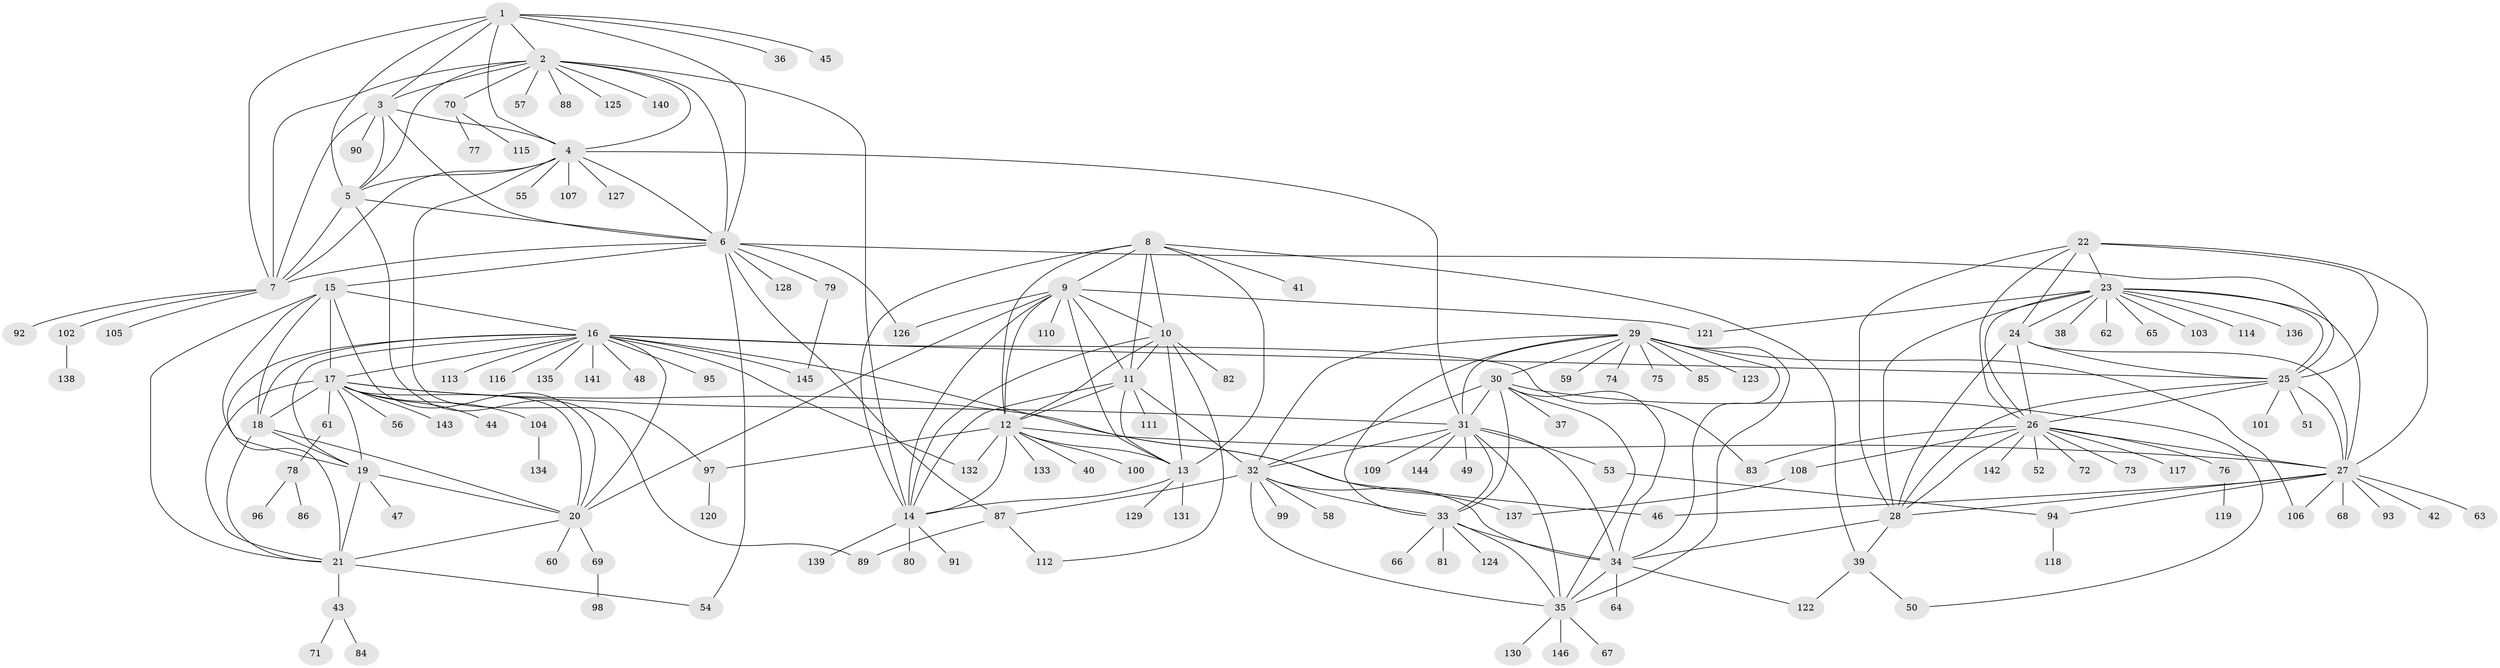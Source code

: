 // coarse degree distribution, {7: 0.025210084033613446, 15: 0.008403361344537815, 4: 0.008403361344537815, 11: 0.025210084033613446, 8: 0.01680672268907563, 5: 0.03361344537815126, 10: 0.03361344537815126, 17: 0.008403361344537815, 6: 0.008403361344537815, 9: 0.025210084033613446, 12: 0.025210084033613446, 1: 0.6218487394957983, 3: 0.025210084033613446, 2: 0.13445378151260504}
// Generated by graph-tools (version 1.1) at 2025/52/02/27/25 19:52:20]
// undirected, 146 vertices, 243 edges
graph export_dot {
graph [start="1"]
  node [color=gray90,style=filled];
  1;
  2;
  3;
  4;
  5;
  6;
  7;
  8;
  9;
  10;
  11;
  12;
  13;
  14;
  15;
  16;
  17;
  18;
  19;
  20;
  21;
  22;
  23;
  24;
  25;
  26;
  27;
  28;
  29;
  30;
  31;
  32;
  33;
  34;
  35;
  36;
  37;
  38;
  39;
  40;
  41;
  42;
  43;
  44;
  45;
  46;
  47;
  48;
  49;
  50;
  51;
  52;
  53;
  54;
  55;
  56;
  57;
  58;
  59;
  60;
  61;
  62;
  63;
  64;
  65;
  66;
  67;
  68;
  69;
  70;
  71;
  72;
  73;
  74;
  75;
  76;
  77;
  78;
  79;
  80;
  81;
  82;
  83;
  84;
  85;
  86;
  87;
  88;
  89;
  90;
  91;
  92;
  93;
  94;
  95;
  96;
  97;
  98;
  99;
  100;
  101;
  102;
  103;
  104;
  105;
  106;
  107;
  108;
  109;
  110;
  111;
  112;
  113;
  114;
  115;
  116;
  117;
  118;
  119;
  120;
  121;
  122;
  123;
  124;
  125;
  126;
  127;
  128;
  129;
  130;
  131;
  132;
  133;
  134;
  135;
  136;
  137;
  138;
  139;
  140;
  141;
  142;
  143;
  144;
  145;
  146;
  1 -- 2;
  1 -- 3;
  1 -- 4;
  1 -- 5;
  1 -- 6;
  1 -- 7;
  1 -- 36;
  1 -- 45;
  2 -- 3;
  2 -- 4;
  2 -- 5;
  2 -- 6;
  2 -- 7;
  2 -- 14;
  2 -- 57;
  2 -- 70;
  2 -- 88;
  2 -- 125;
  2 -- 140;
  3 -- 4;
  3 -- 5;
  3 -- 6;
  3 -- 7;
  3 -- 90;
  4 -- 5;
  4 -- 6;
  4 -- 7;
  4 -- 31;
  4 -- 55;
  4 -- 97;
  4 -- 107;
  4 -- 127;
  5 -- 6;
  5 -- 7;
  5 -- 89;
  6 -- 7;
  6 -- 15;
  6 -- 25;
  6 -- 54;
  6 -- 79;
  6 -- 87;
  6 -- 126;
  6 -- 128;
  7 -- 92;
  7 -- 102;
  7 -- 105;
  8 -- 9;
  8 -- 10;
  8 -- 11;
  8 -- 12;
  8 -- 13;
  8 -- 14;
  8 -- 39;
  8 -- 41;
  9 -- 10;
  9 -- 11;
  9 -- 12;
  9 -- 13;
  9 -- 14;
  9 -- 20;
  9 -- 110;
  9 -- 121;
  9 -- 126;
  10 -- 11;
  10 -- 12;
  10 -- 13;
  10 -- 14;
  10 -- 82;
  10 -- 112;
  11 -- 12;
  11 -- 13;
  11 -- 14;
  11 -- 32;
  11 -- 111;
  12 -- 13;
  12 -- 14;
  12 -- 27;
  12 -- 40;
  12 -- 97;
  12 -- 100;
  12 -- 132;
  12 -- 133;
  13 -- 14;
  13 -- 129;
  13 -- 131;
  14 -- 80;
  14 -- 91;
  14 -- 139;
  15 -- 16;
  15 -- 17;
  15 -- 18;
  15 -- 19;
  15 -- 20;
  15 -- 21;
  16 -- 17;
  16 -- 18;
  16 -- 19;
  16 -- 20;
  16 -- 21;
  16 -- 25;
  16 -- 48;
  16 -- 83;
  16 -- 95;
  16 -- 113;
  16 -- 116;
  16 -- 132;
  16 -- 135;
  16 -- 137;
  16 -- 141;
  16 -- 145;
  17 -- 18;
  17 -- 19;
  17 -- 20;
  17 -- 21;
  17 -- 31;
  17 -- 44;
  17 -- 46;
  17 -- 56;
  17 -- 61;
  17 -- 104;
  17 -- 143;
  18 -- 19;
  18 -- 20;
  18 -- 21;
  19 -- 20;
  19 -- 21;
  19 -- 47;
  20 -- 21;
  20 -- 60;
  20 -- 69;
  21 -- 43;
  21 -- 54;
  22 -- 23;
  22 -- 24;
  22 -- 25;
  22 -- 26;
  22 -- 27;
  22 -- 28;
  23 -- 24;
  23 -- 25;
  23 -- 26;
  23 -- 27;
  23 -- 28;
  23 -- 38;
  23 -- 62;
  23 -- 65;
  23 -- 103;
  23 -- 114;
  23 -- 121;
  23 -- 136;
  24 -- 25;
  24 -- 26;
  24 -- 27;
  24 -- 28;
  25 -- 26;
  25 -- 27;
  25 -- 28;
  25 -- 51;
  25 -- 101;
  26 -- 27;
  26 -- 28;
  26 -- 52;
  26 -- 72;
  26 -- 73;
  26 -- 76;
  26 -- 83;
  26 -- 108;
  26 -- 117;
  26 -- 142;
  27 -- 28;
  27 -- 42;
  27 -- 46;
  27 -- 63;
  27 -- 68;
  27 -- 93;
  27 -- 94;
  27 -- 106;
  28 -- 34;
  28 -- 39;
  29 -- 30;
  29 -- 31;
  29 -- 32;
  29 -- 33;
  29 -- 34;
  29 -- 35;
  29 -- 59;
  29 -- 74;
  29 -- 75;
  29 -- 85;
  29 -- 106;
  29 -- 123;
  30 -- 31;
  30 -- 32;
  30 -- 33;
  30 -- 34;
  30 -- 35;
  30 -- 37;
  30 -- 50;
  31 -- 32;
  31 -- 33;
  31 -- 34;
  31 -- 35;
  31 -- 49;
  31 -- 53;
  31 -- 109;
  31 -- 144;
  32 -- 33;
  32 -- 34;
  32 -- 35;
  32 -- 58;
  32 -- 87;
  32 -- 99;
  33 -- 34;
  33 -- 35;
  33 -- 66;
  33 -- 81;
  33 -- 124;
  34 -- 35;
  34 -- 64;
  34 -- 122;
  35 -- 67;
  35 -- 130;
  35 -- 146;
  39 -- 50;
  39 -- 122;
  43 -- 71;
  43 -- 84;
  53 -- 94;
  61 -- 78;
  69 -- 98;
  70 -- 77;
  70 -- 115;
  76 -- 119;
  78 -- 86;
  78 -- 96;
  79 -- 145;
  87 -- 89;
  87 -- 112;
  94 -- 118;
  97 -- 120;
  102 -- 138;
  104 -- 134;
  108 -- 137;
}
